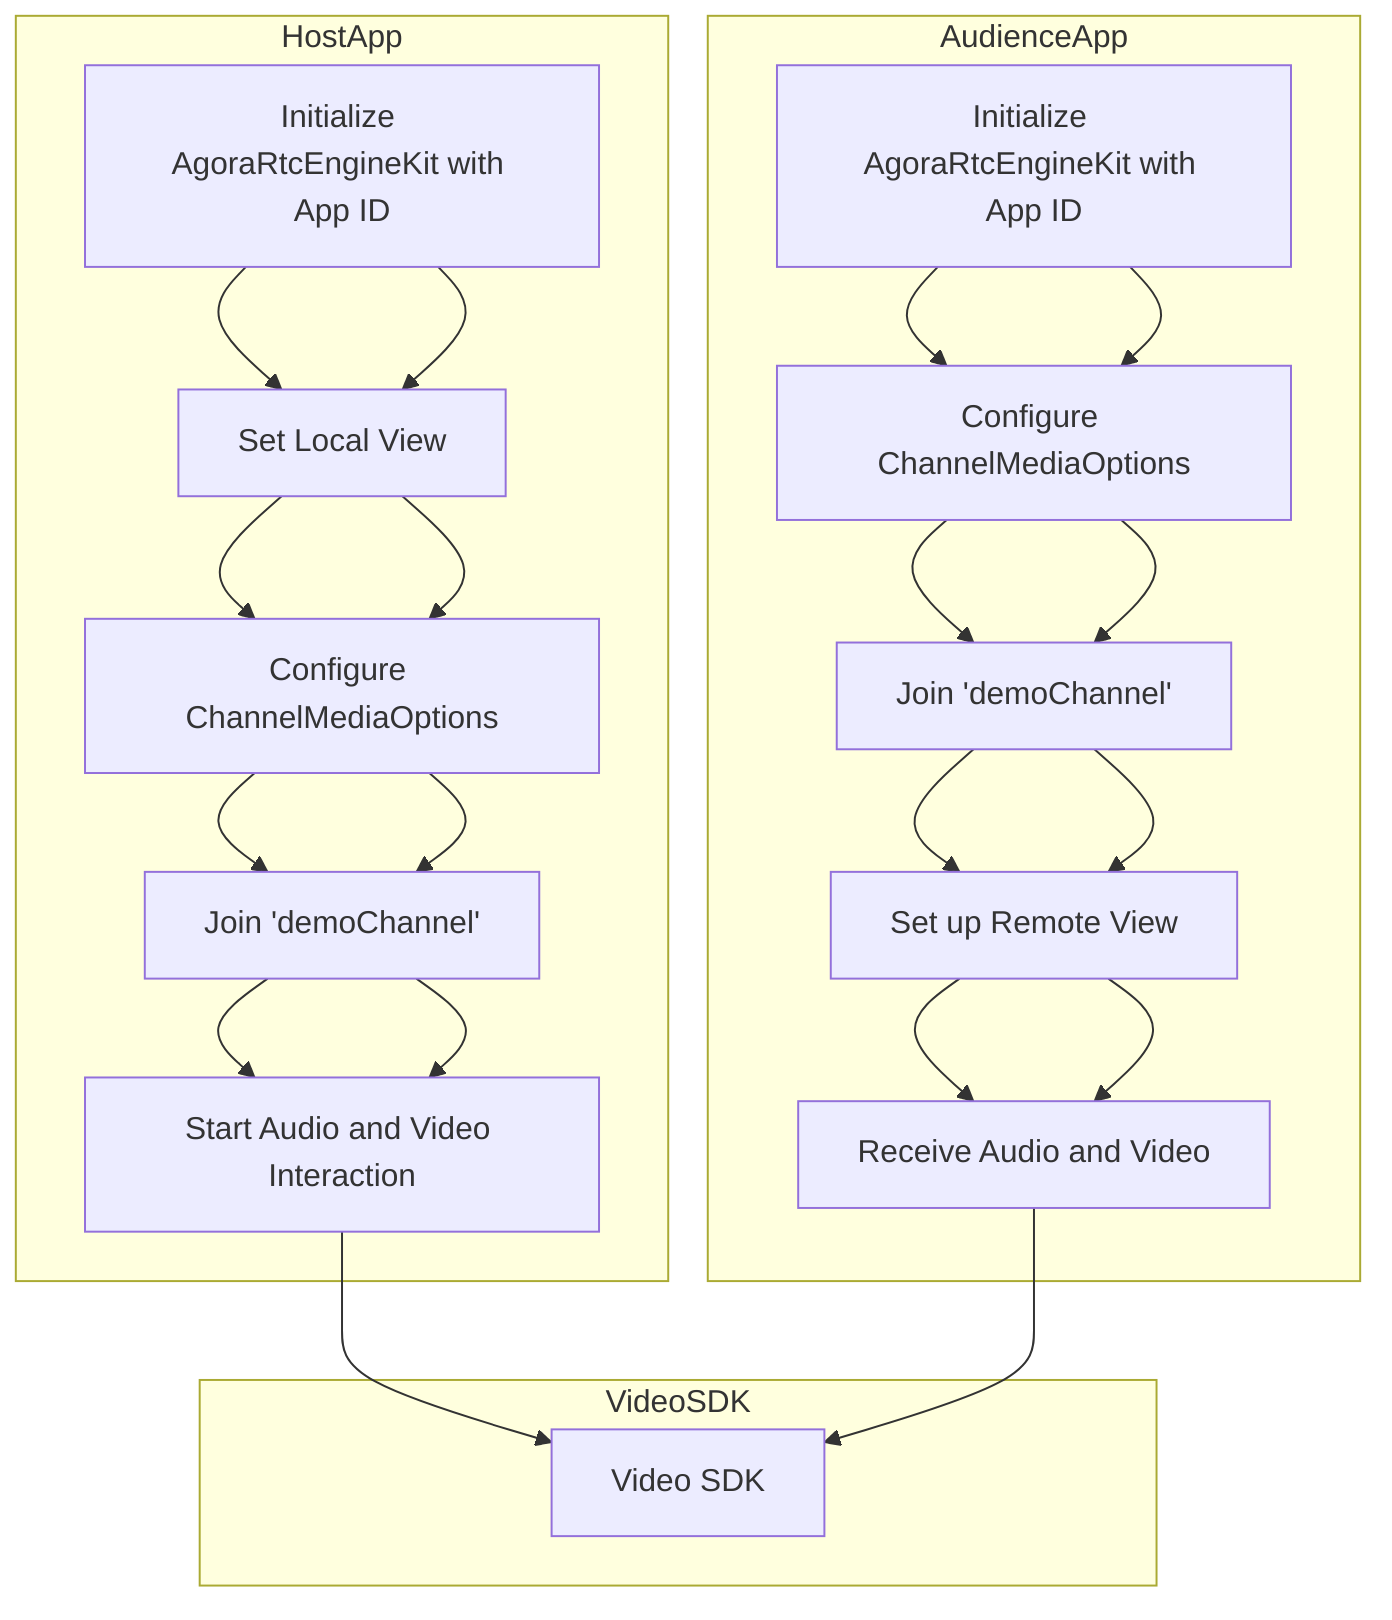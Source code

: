 flowchart TD
    A[Initialize AgoraRtcEngineKit with App ID] --> B[Set Local View]
    B --> C[Configure ChannelMediaOptions]
    C --> D[Join 'demoChannel']
    D --> E[Start Audio and Video Interaction]

    F[Initialize AgoraRtcEngineKit with App ID] --> G[Configure ChannelMediaOptions]
    G --> H[Join 'demoChannel']
    H --> I[Set up Remote View]
    I --> J[Receive Audio and Video]

    E --> K[Video SDK]
    J --> K

    subgraph HostApp
    A --> B --> C --> D --> E
    end

    subgraph AudienceApp
    F --> G --> H --> I --> J
    end

    subgraph VideoSDK
    K
    end